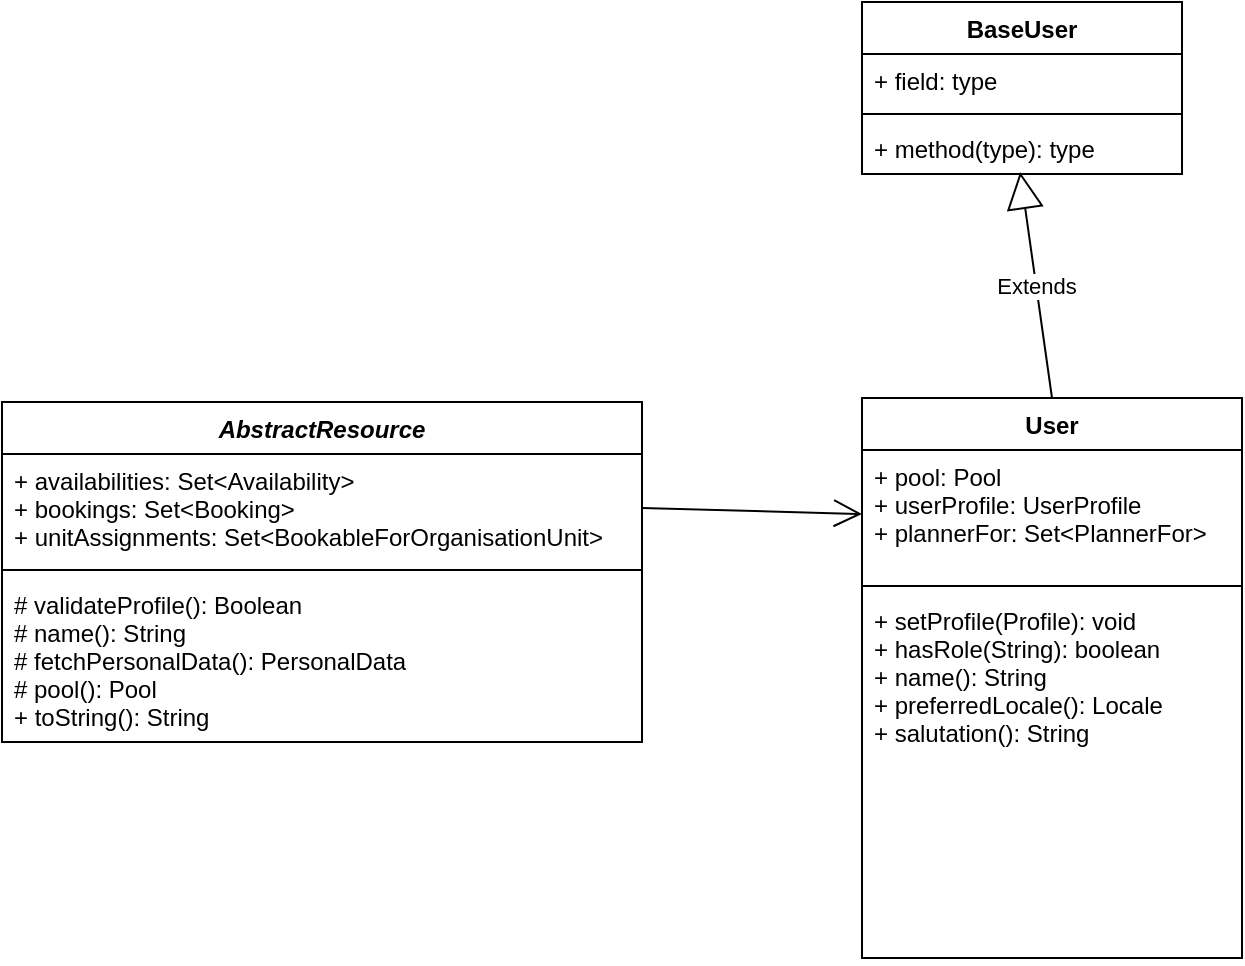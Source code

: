 <mxfile version="10.5.8" type="github"><diagram name="Page-1" id="9f46799a-70d6-7492-0946-bef42562c5a5"><mxGraphModel dx="557" dy="1646" grid="1" gridSize="10" guides="1" tooltips="1" connect="1" arrows="1" fold="1" page="1" pageScale="1" pageWidth="1169" pageHeight="827" background="#ffffff" math="0" shadow="0"><root><mxCell id="0"/><mxCell id="1" parent="0"/><mxCell id="2gWmG6Tlkn1Gn0TT1UWR-1" value="AbstractResource" style="swimlane;fontStyle=3;align=center;verticalAlign=top;childLayout=stackLayout;horizontal=1;startSize=26;horizontalStack=0;resizeParent=1;resizeParentMax=0;resizeLast=0;collapsible=1;marginBottom=0;" parent="1" vertex="1"><mxGeometry x="260" y="-530" width="320" height="170" as="geometry"/></mxCell><mxCell id="2gWmG6Tlkn1Gn0TT1UWR-2" value="+ availabilities: Set&lt;Availability&gt;&#10;+ bookings: Set&lt;Booking&gt;&#10;+ unitAssignments: Set&lt;BookableForOrganisationUnit&gt;&#10;&#10;" style="text;strokeColor=none;fillColor=none;align=left;verticalAlign=top;spacingLeft=4;spacingRight=4;overflow=hidden;rotatable=0;points=[[0,0.5],[1,0.5]];portConstraint=eastwest;" parent="2gWmG6Tlkn1Gn0TT1UWR-1" vertex="1"><mxGeometry y="26" width="320" height="54" as="geometry"/></mxCell><mxCell id="2gWmG6Tlkn1Gn0TT1UWR-3" value="" style="line;strokeWidth=1;fillColor=none;align=left;verticalAlign=middle;spacingTop=-1;spacingLeft=3;spacingRight=3;rotatable=0;labelPosition=right;points=[];portConstraint=eastwest;" parent="2gWmG6Tlkn1Gn0TT1UWR-1" vertex="1"><mxGeometry y="80" width="320" height="8" as="geometry"/></mxCell><mxCell id="2gWmG6Tlkn1Gn0TT1UWR-4" value="# validateProfile(): Boolean&#10;# name(): String&#10;# fetchPersonalData(): PersonalData&#10;# pool(): Pool&#10;+ toString(): String&#10;" style="text;strokeColor=none;fillColor=none;align=left;verticalAlign=top;spacingLeft=4;spacingRight=4;overflow=hidden;rotatable=0;points=[[0,0.5],[1,0.5]];portConstraint=eastwest;" parent="2gWmG6Tlkn1Gn0TT1UWR-1" vertex="1"><mxGeometry y="88" width="320" height="82" as="geometry"/></mxCell><mxCell id="1WCbzTZq_NC38nqCpOc9-1" value="User" style="swimlane;fontStyle=1;align=center;verticalAlign=top;childLayout=stackLayout;horizontal=1;startSize=26;horizontalStack=0;resizeParent=1;resizeParentMax=0;resizeLast=0;collapsible=1;marginBottom=0;" vertex="1" parent="1"><mxGeometry x="690" y="-532" width="190" height="280" as="geometry"/></mxCell><mxCell id="1WCbzTZq_NC38nqCpOc9-2" value="+ pool: Pool&#10;+ userProfile: UserProfile&#10;+ plannerFor: Set&lt;PlannerFor&gt;&#10;" style="text;strokeColor=none;fillColor=none;align=left;verticalAlign=top;spacingLeft=4;spacingRight=4;overflow=hidden;rotatable=0;points=[[0,0.5],[1,0.5]];portConstraint=eastwest;" vertex="1" parent="1WCbzTZq_NC38nqCpOc9-1"><mxGeometry y="26" width="190" height="64" as="geometry"/></mxCell><mxCell id="1WCbzTZq_NC38nqCpOc9-3" value="" style="line;strokeWidth=1;fillColor=none;align=left;verticalAlign=middle;spacingTop=-1;spacingLeft=3;spacingRight=3;rotatable=0;labelPosition=right;points=[];portConstraint=eastwest;" vertex="1" parent="1WCbzTZq_NC38nqCpOc9-1"><mxGeometry y="90" width="190" height="8" as="geometry"/></mxCell><mxCell id="1WCbzTZq_NC38nqCpOc9-4" value="+ setProfile(Profile): void&#10;+ hasRole(String): boolean&#10;+ name(): String&#10;+ preferredLocale(): Locale&#10;+ salutation(): String&#10;&#10;" style="text;strokeColor=none;fillColor=none;align=left;verticalAlign=top;spacingLeft=4;spacingRight=4;overflow=hidden;rotatable=0;points=[[0,0.5],[1,0.5]];portConstraint=eastwest;" vertex="1" parent="1WCbzTZq_NC38nqCpOc9-1"><mxGeometry y="98" width="190" height="182" as="geometry"/></mxCell><mxCell id="1WCbzTZq_NC38nqCpOc9-5" value="" style="endArrow=open;endFill=1;endSize=12;html=1;exitX=1;exitY=0.5;exitDx=0;exitDy=0;entryX=0;entryY=0.5;entryDx=0;entryDy=0;" edge="1" parent="1" source="2gWmG6Tlkn1Gn0TT1UWR-2" target="1WCbzTZq_NC38nqCpOc9-2"><mxGeometry width="160" relative="1" as="geometry"><mxPoint x="270" y="-340" as="sourcePoint"/><mxPoint x="430" y="-340" as="targetPoint"/></mxGeometry></mxCell><mxCell id="1WCbzTZq_NC38nqCpOc9-6" value="BaseUser" style="swimlane;fontStyle=1;align=center;verticalAlign=top;childLayout=stackLayout;horizontal=1;startSize=26;horizontalStack=0;resizeParent=1;resizeParentMax=0;resizeLast=0;collapsible=1;marginBottom=0;" vertex="1" parent="1"><mxGeometry x="690" y="-730" width="160" height="86" as="geometry"/></mxCell><mxCell id="1WCbzTZq_NC38nqCpOc9-7" value="+ field: type" style="text;strokeColor=none;fillColor=none;align=left;verticalAlign=top;spacingLeft=4;spacingRight=4;overflow=hidden;rotatable=0;points=[[0,0.5],[1,0.5]];portConstraint=eastwest;" vertex="1" parent="1WCbzTZq_NC38nqCpOc9-6"><mxGeometry y="26" width="160" height="26" as="geometry"/></mxCell><mxCell id="1WCbzTZq_NC38nqCpOc9-8" value="" style="line;strokeWidth=1;fillColor=none;align=left;verticalAlign=middle;spacingTop=-1;spacingLeft=3;spacingRight=3;rotatable=0;labelPosition=right;points=[];portConstraint=eastwest;" vertex="1" parent="1WCbzTZq_NC38nqCpOc9-6"><mxGeometry y="52" width="160" height="8" as="geometry"/></mxCell><mxCell id="1WCbzTZq_NC38nqCpOc9-9" value="+ method(type): type" style="text;strokeColor=none;fillColor=none;align=left;verticalAlign=top;spacingLeft=4;spacingRight=4;overflow=hidden;rotatable=0;points=[[0,0.5],[1,0.5]];portConstraint=eastwest;" vertex="1" parent="1WCbzTZq_NC38nqCpOc9-6"><mxGeometry y="60" width="160" height="26" as="geometry"/></mxCell><mxCell id="1WCbzTZq_NC38nqCpOc9-10" value="Extends" style="endArrow=block;endSize=16;endFill=0;html=1;exitX=0.5;exitY=0;exitDx=0;exitDy=0;entryX=0.494;entryY=0.962;entryDx=0;entryDy=0;entryPerimeter=0;" edge="1" parent="1" source="1WCbzTZq_NC38nqCpOc9-1" target="1WCbzTZq_NC38nqCpOc9-9"><mxGeometry width="160" relative="1" as="geometry"><mxPoint x="490" y="-644" as="sourcePoint"/><mxPoint x="650" y="-644" as="targetPoint"/></mxGeometry></mxCell></root></mxGraphModel></diagram></mxfile>